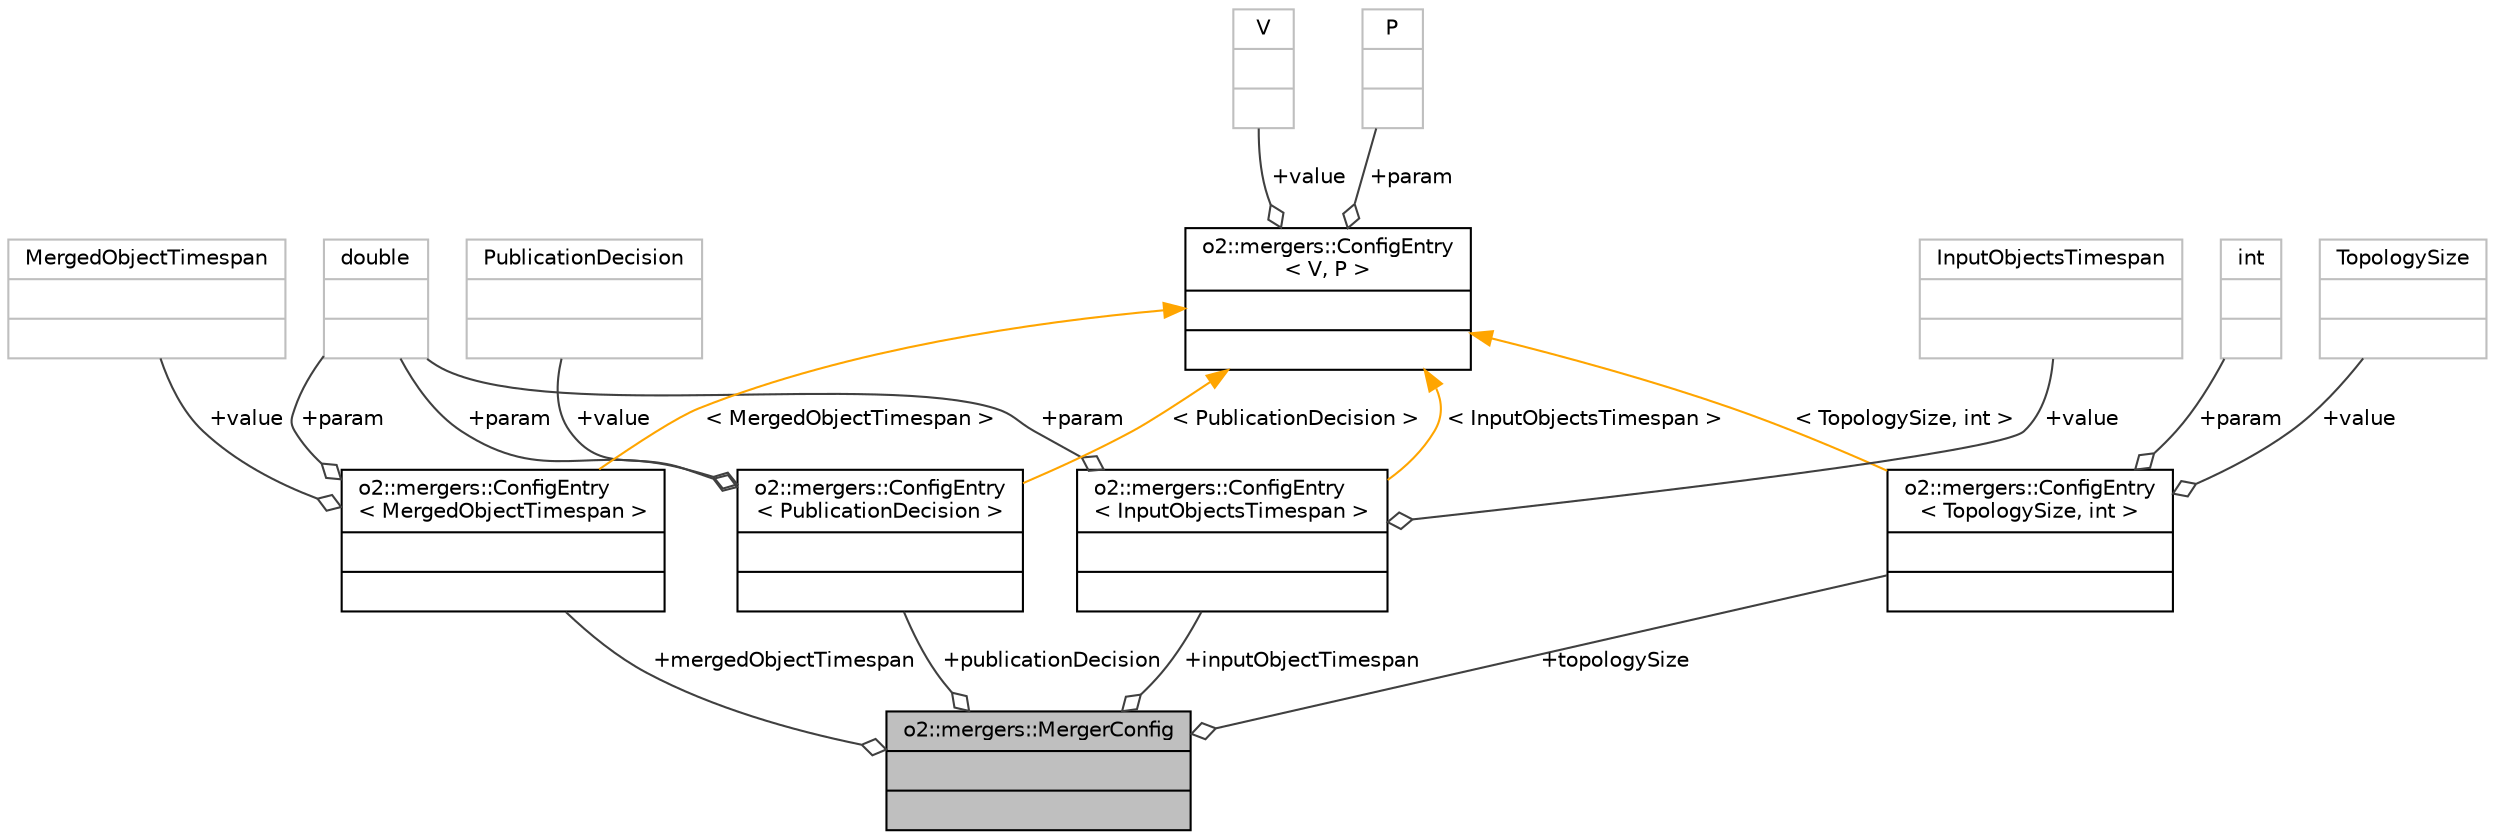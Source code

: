 digraph "o2::mergers::MergerConfig"
{
 // INTERACTIVE_SVG=YES
  bgcolor="transparent";
  edge [fontname="Helvetica",fontsize="10",labelfontname="Helvetica",labelfontsize="10"];
  node [fontname="Helvetica",fontsize="10",shape=record];
  Node1 [label="{o2::mergers::MergerConfig\n||}",height=0.2,width=0.4,color="black", fillcolor="grey75", style="filled", fontcolor="black"];
  Node2 -> Node1 [color="grey25",fontsize="10",style="solid",label=" +publicationDecision" ,arrowhead="odiamond",fontname="Helvetica"];
  Node2 [label="{o2::mergers::ConfigEntry\l\< PublicationDecision \>\n||}",height=0.2,width=0.4,color="black",URL="$d1/d9c/structo2_1_1mergers_1_1ConfigEntry.html"];
  Node3 -> Node2 [color="grey25",fontsize="10",style="solid",label=" +param" ,arrowhead="odiamond",fontname="Helvetica"];
  Node3 [label="{double\n||}",height=0.2,width=0.4,color="grey75"];
  Node4 -> Node2 [color="grey25",fontsize="10",style="solid",label=" +value" ,arrowhead="odiamond",fontname="Helvetica"];
  Node4 [label="{PublicationDecision\n||}",height=0.2,width=0.4,color="grey75"];
  Node5 -> Node2 [dir="back",color="orange",fontsize="10",style="solid",label=" \< PublicationDecision \>" ,fontname="Helvetica"];
  Node5 [label="{o2::mergers::ConfigEntry\l\< V, P \>\n||}",height=0.2,width=0.4,color="black",URL="$d1/d9c/structo2_1_1mergers_1_1ConfigEntry.html"];
  Node6 -> Node5 [color="grey25",fontsize="10",style="solid",label=" +value" ,arrowhead="odiamond",fontname="Helvetica"];
  Node6 [label="{V\n||}",height=0.2,width=0.4,color="grey75"];
  Node7 -> Node5 [color="grey25",fontsize="10",style="solid",label=" +param" ,arrowhead="odiamond",fontname="Helvetica"];
  Node7 [label="{P\n||}",height=0.2,width=0.4,color="grey75"];
  Node8 -> Node1 [color="grey25",fontsize="10",style="solid",label=" +topologySize" ,arrowhead="odiamond",fontname="Helvetica"];
  Node8 [label="{o2::mergers::ConfigEntry\l\< TopologySize, int \>\n||}",height=0.2,width=0.4,color="black",URL="$d1/d9c/structo2_1_1mergers_1_1ConfigEntry.html"];
  Node9 -> Node8 [color="grey25",fontsize="10",style="solid",label=" +param" ,arrowhead="odiamond",fontname="Helvetica"];
  Node9 [label="{int\n||}",height=0.2,width=0.4,color="grey75"];
  Node10 -> Node8 [color="grey25",fontsize="10",style="solid",label=" +value" ,arrowhead="odiamond",fontname="Helvetica"];
  Node10 [label="{TopologySize\n||}",height=0.2,width=0.4,color="grey75"];
  Node5 -> Node8 [dir="back",color="orange",fontsize="10",style="solid",label=" \< TopologySize, int \>" ,fontname="Helvetica"];
  Node11 -> Node1 [color="grey25",fontsize="10",style="solid",label=" +mergedObjectTimespan" ,arrowhead="odiamond",fontname="Helvetica"];
  Node11 [label="{o2::mergers::ConfigEntry\l\< MergedObjectTimespan \>\n||}",height=0.2,width=0.4,color="black",URL="$d1/d9c/structo2_1_1mergers_1_1ConfigEntry.html"];
  Node3 -> Node11 [color="grey25",fontsize="10",style="solid",label=" +param" ,arrowhead="odiamond",fontname="Helvetica"];
  Node12 -> Node11 [color="grey25",fontsize="10",style="solid",label=" +value" ,arrowhead="odiamond",fontname="Helvetica"];
  Node12 [label="{MergedObjectTimespan\n||}",height=0.2,width=0.4,color="grey75"];
  Node5 -> Node11 [dir="back",color="orange",fontsize="10",style="solid",label=" \< MergedObjectTimespan \>" ,fontname="Helvetica"];
  Node13 -> Node1 [color="grey25",fontsize="10",style="solid",label=" +inputObjectTimespan" ,arrowhead="odiamond",fontname="Helvetica"];
  Node13 [label="{o2::mergers::ConfigEntry\l\< InputObjectsTimespan \>\n||}",height=0.2,width=0.4,color="black",URL="$d1/d9c/structo2_1_1mergers_1_1ConfigEntry.html"];
  Node3 -> Node13 [color="grey25",fontsize="10",style="solid",label=" +param" ,arrowhead="odiamond",fontname="Helvetica"];
  Node14 -> Node13 [color="grey25",fontsize="10",style="solid",label=" +value" ,arrowhead="odiamond",fontname="Helvetica"];
  Node14 [label="{InputObjectsTimespan\n||}",height=0.2,width=0.4,color="grey75"];
  Node5 -> Node13 [dir="back",color="orange",fontsize="10",style="solid",label=" \< InputObjectsTimespan \>" ,fontname="Helvetica"];
}
